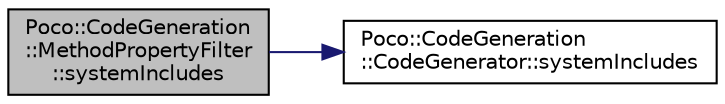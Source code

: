 digraph "Poco::CodeGeneration::MethodPropertyFilter::systemIncludes"
{
 // LATEX_PDF_SIZE
  edge [fontname="Helvetica",fontsize="10",labelfontname="Helvetica",labelfontsize="10"];
  node [fontname="Helvetica",fontsize="10",shape=record];
  rankdir="LR";
  Node1 [label="Poco::CodeGeneration\l::MethodPropertyFilter\l::systemIncludes",height=0.2,width=0.4,color="black", fillcolor="grey75", style="filled", fontcolor="black",tooltip="Returns all includes that the CodeGenerator consists of."];
  Node1 -> Node2 [color="midnightblue",fontsize="10",style="solid"];
  Node2 [label="Poco::CodeGeneration\l::CodeGenerator::systemIncludes",height=0.2,width=0.4,color="black", fillcolor="white", style="filled",URL="$classPoco_1_1CodeGeneration_1_1CodeGenerator.html#aadc0c5078680d1128b9f3286a81adc92",tooltip="Returns all includes that the CodeGenerator consists of."];
}
